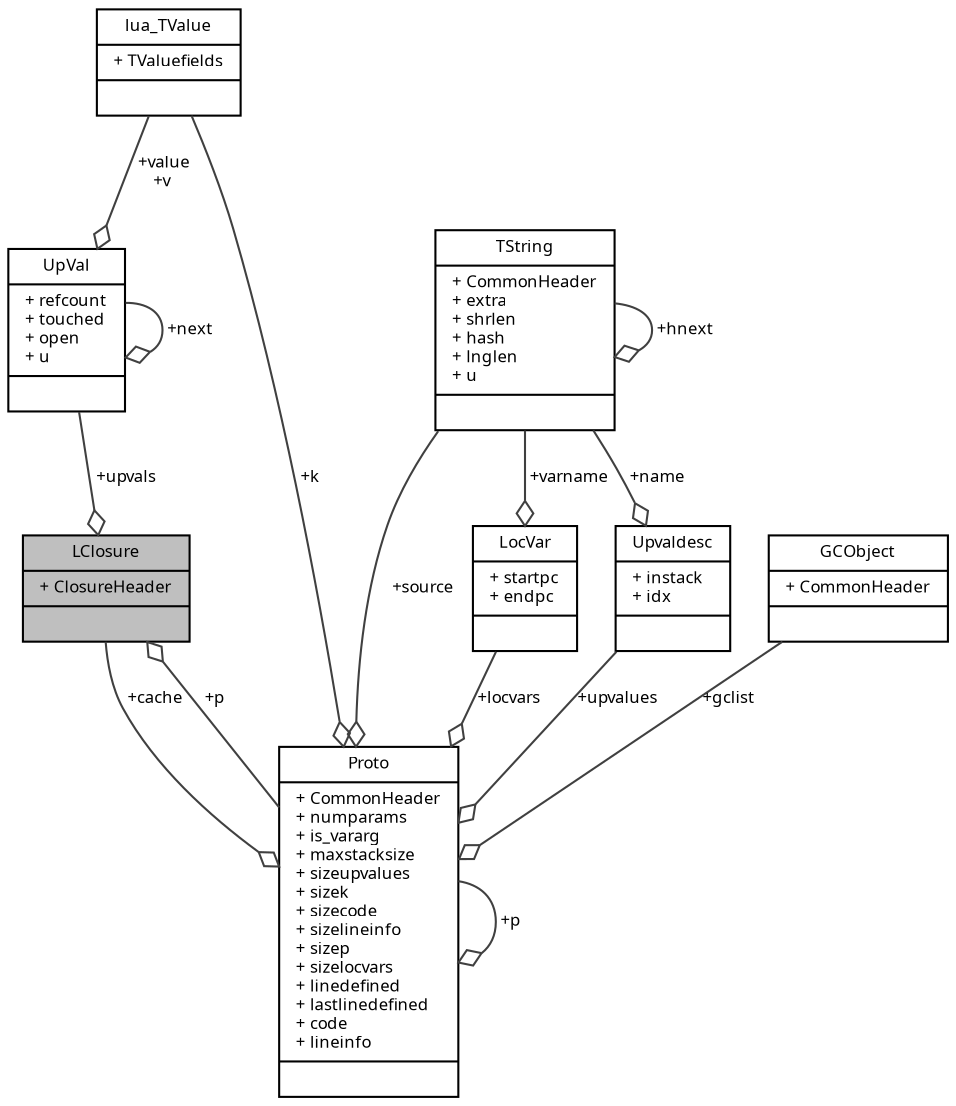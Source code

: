 digraph "LClosure"
{
  edge [fontname="Sans",fontsize="8",labelfontname="Sans",labelfontsize="8"];
  node [fontname="Sans",fontsize="8",shape=record];
  Node1 [label="{LClosure\n|+ ClosureHeader\l|}",height=0.2,width=0.4,color="black", fillcolor="grey75", style="filled", fontcolor="black"];
  Node2 -> Node1 [color="grey25",fontsize="8",style="solid",label=" +upvals" ,arrowhead="odiamond",fontname="Sans"];
  Node2 [label="{UpVal\n|+ refcount\l+ touched\l+ open\l+ u\l|}",height=0.2,width=0.4,color="black", fillcolor="white", style="filled",URL="$struct_up_val.html"];
  Node2 -> Node2 [color="grey25",fontsize="8",style="solid",label=" +next" ,arrowhead="odiamond",fontname="Sans"];
  Node3 -> Node2 [color="grey25",fontsize="8",style="solid",label=" +value\n+v" ,arrowhead="odiamond",fontname="Sans"];
  Node3 [label="{lua_TValue\n|+ TValuefields\l|}",height=0.2,width=0.4,color="black", fillcolor="white", style="filled",URL="$structlua___t_value.html"];
  Node4 -> Node1 [color="grey25",fontsize="8",style="solid",label=" +p" ,arrowhead="odiamond",fontname="Sans"];
  Node4 [label="{Proto\n|+ CommonHeader\l+ numparams\l+ is_vararg\l+ maxstacksize\l+ sizeupvalues\l+ sizek\l+ sizecode\l+ sizelineinfo\l+ sizep\l+ sizelocvars\l+ linedefined\l+ lastlinedefined\l+ code\l+ lineinfo\l|}",height=0.2,width=0.4,color="black", fillcolor="white", style="filled",URL="$struct_proto.html"];
  Node3 -> Node4 [color="grey25",fontsize="8",style="solid",label=" +k" ,arrowhead="odiamond",fontname="Sans"];
  Node4 -> Node4 [color="grey25",fontsize="8",style="solid",label=" +p" ,arrowhead="odiamond",fontname="Sans"];
  Node5 -> Node4 [color="grey25",fontsize="8",style="solid",label=" +locvars" ,arrowhead="odiamond",fontname="Sans"];
  Node5 [label="{LocVar\n|+ startpc\l+ endpc\l|}",height=0.2,width=0.4,color="black", fillcolor="white", style="filled",URL="$struct_loc_var.html"];
  Node6 -> Node5 [color="grey25",fontsize="8",style="solid",label=" +varname" ,arrowhead="odiamond",fontname="Sans"];
  Node6 [label="{TString\n|+ CommonHeader\l+ extra\l+ shrlen\l+ hash\l+ lnglen\l+ u\l|}",height=0.2,width=0.4,color="black", fillcolor="white", style="filled",URL="$struct_t_string.html"];
  Node6 -> Node6 [color="grey25",fontsize="8",style="solid",label=" +hnext" ,arrowhead="odiamond",fontname="Sans"];
  Node6 -> Node4 [color="grey25",fontsize="8",style="solid",label=" +source" ,arrowhead="odiamond",fontname="Sans"];
  Node1 -> Node4 [color="grey25",fontsize="8",style="solid",label=" +cache" ,arrowhead="odiamond",fontname="Sans"];
  Node7 -> Node4 [color="grey25",fontsize="8",style="solid",label=" +gclist" ,arrowhead="odiamond",fontname="Sans"];
  Node7 [label="{GCObject\n|+ CommonHeader\l|}",height=0.2,width=0.4,color="black", fillcolor="white", style="filled",URL="$struct_g_c_object.html"];
  Node8 -> Node4 [color="grey25",fontsize="8",style="solid",label=" +upvalues" ,arrowhead="odiamond",fontname="Sans"];
  Node8 [label="{Upvaldesc\n|+ instack\l+ idx\l|}",height=0.2,width=0.4,color="black", fillcolor="white", style="filled",URL="$struct_upvaldesc.html"];
  Node6 -> Node8 [color="grey25",fontsize="8",style="solid",label=" +name" ,arrowhead="odiamond",fontname="Sans"];
}
